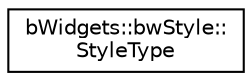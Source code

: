 digraph "Graphical Class Hierarchy"
{
 // LATEX_PDF_SIZE
  edge [fontname="Helvetica",fontsize="10",labelfontname="Helvetica",labelfontsize="10"];
  node [fontname="Helvetica",fontsize="10",shape=record];
  rankdir="LR";
  Node0 [label="bWidgets::bwStyle::\lStyleType",height=0.2,width=0.4,color="black", fillcolor="white", style="filled",URL="$structbWidgets_1_1bwStyle_1_1StyleType.html",tooltip=" "];
}
